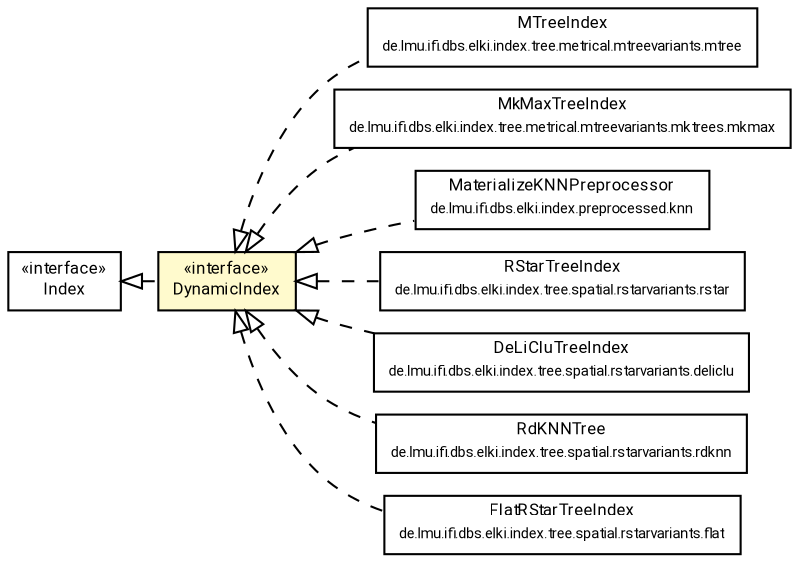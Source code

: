 #!/usr/local/bin/dot
#
# Class diagram 
# Generated by UMLGraph version R5_7_2-60-g0e99a6 (http://www.spinellis.gr/umlgraph/)
#

digraph G {
	graph [fontnames="svg"]
	edge [fontname="Roboto",fontsize=7,labelfontname="Roboto",labelfontsize=7,color="black"];
	node [fontname="Roboto",fontcolor="black",fontsize=8,shape=plaintext,margin=0,width=0,height=0];
	nodesep=0.15;
	ranksep=0.25;
	rankdir=LR;
	// de.lmu.ifi.dbs.elki.index.DynamicIndex
	c3680471 [label=<<table title="de.lmu.ifi.dbs.elki.index.DynamicIndex" border="0" cellborder="1" cellspacing="0" cellpadding="2" bgcolor="lemonChiffon" href="DynamicIndex.html" target="_parent">
		<tr><td><table border="0" cellspacing="0" cellpadding="1">
		<tr><td align="center" balign="center"> &#171;interface&#187; </td></tr>
		<tr><td align="center" balign="center"> <font face="Roboto">DynamicIndex</font> </td></tr>
		</table></td></tr>
		</table>>, URL="DynamicIndex.html"];
	// de.lmu.ifi.dbs.elki.index.Index
	c3680474 [label=<<table title="de.lmu.ifi.dbs.elki.index.Index" border="0" cellborder="1" cellspacing="0" cellpadding="2" href="Index.html" target="_parent">
		<tr><td><table border="0" cellspacing="0" cellpadding="1">
		<tr><td align="center" balign="center"> &#171;interface&#187; </td></tr>
		<tr><td align="center" balign="center"> <font face="Roboto">Index</font> </td></tr>
		</table></td></tr>
		</table>>, URL="Index.html"];
	// de.lmu.ifi.dbs.elki.index.tree.metrical.mtreevariants.mtree.MTreeIndex<O>
	c3681746 [label=<<table title="de.lmu.ifi.dbs.elki.index.tree.metrical.mtreevariants.mtree.MTreeIndex" border="0" cellborder="1" cellspacing="0" cellpadding="2" href="tree/metrical/mtreevariants/mtree/MTreeIndex.html" target="_parent">
		<tr><td><table border="0" cellspacing="0" cellpadding="1">
		<tr><td align="center" balign="center"> <font face="Roboto">MTreeIndex</font> </td></tr>
		<tr><td align="center" balign="center"> <font face="Roboto" point-size="7.0">de.lmu.ifi.dbs.elki.index.tree.metrical.mtreevariants.mtree</font> </td></tr>
		</table></td></tr>
		</table>>, URL="tree/metrical/mtreevariants/mtree/MTreeIndex.html"];
	// de.lmu.ifi.dbs.elki.index.tree.metrical.mtreevariants.mktrees.mkmax.MkMaxTreeIndex<O>
	c3681770 [label=<<table title="de.lmu.ifi.dbs.elki.index.tree.metrical.mtreevariants.mktrees.mkmax.MkMaxTreeIndex" border="0" cellborder="1" cellspacing="0" cellpadding="2" href="tree/metrical/mtreevariants/mktrees/mkmax/MkMaxTreeIndex.html" target="_parent">
		<tr><td><table border="0" cellspacing="0" cellpadding="1">
		<tr><td align="center" balign="center"> <font face="Roboto">MkMaxTreeIndex</font> </td></tr>
		<tr><td align="center" balign="center"> <font face="Roboto" point-size="7.0">de.lmu.ifi.dbs.elki.index.tree.metrical.mtreevariants.mktrees.mkmax</font> </td></tr>
		</table></td></tr>
		</table>>, URL="tree/metrical/mtreevariants/mktrees/mkmax/MkMaxTreeIndex.html"];
	// de.lmu.ifi.dbs.elki.index.preprocessed.knn.MaterializeKNNPreprocessor<O>
	c3681843 [label=<<table title="de.lmu.ifi.dbs.elki.index.preprocessed.knn.MaterializeKNNPreprocessor" border="0" cellborder="1" cellspacing="0" cellpadding="2" href="preprocessed/knn/MaterializeKNNPreprocessor.html" target="_parent">
		<tr><td><table border="0" cellspacing="0" cellpadding="1">
		<tr><td align="center" balign="center"> <font face="Roboto">MaterializeKNNPreprocessor</font> </td></tr>
		<tr><td align="center" balign="center"> <font face="Roboto" point-size="7.0">de.lmu.ifi.dbs.elki.index.preprocessed.knn</font> </td></tr>
		</table></td></tr>
		</table>>, URL="preprocessed/knn/MaterializeKNNPreprocessor.html"];
	// de.lmu.ifi.dbs.elki.index.tree.spatial.rstarvariants.rstar.RStarTreeIndex<O extends de.lmu.ifi.dbs.elki.data.NumberVector>
	c3681887 [label=<<table title="de.lmu.ifi.dbs.elki.index.tree.spatial.rstarvariants.rstar.RStarTreeIndex" border="0" cellborder="1" cellspacing="0" cellpadding="2" href="tree/spatial/rstarvariants/rstar/RStarTreeIndex.html" target="_parent">
		<tr><td><table border="0" cellspacing="0" cellpadding="1">
		<tr><td align="center" balign="center"> <font face="Roboto">RStarTreeIndex</font> </td></tr>
		<tr><td align="center" balign="center"> <font face="Roboto" point-size="7.0">de.lmu.ifi.dbs.elki.index.tree.spatial.rstarvariants.rstar</font> </td></tr>
		</table></td></tr>
		</table>>, URL="tree/spatial/rstarvariants/rstar/RStarTreeIndex.html"];
	// de.lmu.ifi.dbs.elki.index.tree.spatial.rstarvariants.deliclu.DeLiCluTreeIndex<O extends de.lmu.ifi.dbs.elki.data.NumberVector>
	c3681899 [label=<<table title="de.lmu.ifi.dbs.elki.index.tree.spatial.rstarvariants.deliclu.DeLiCluTreeIndex" border="0" cellborder="1" cellspacing="0" cellpadding="2" href="tree/spatial/rstarvariants/deliclu/DeLiCluTreeIndex.html" target="_parent">
		<tr><td><table border="0" cellspacing="0" cellpadding="1">
		<tr><td align="center" balign="center"> <font face="Roboto">DeLiCluTreeIndex</font> </td></tr>
		<tr><td align="center" balign="center"> <font face="Roboto" point-size="7.0">de.lmu.ifi.dbs.elki.index.tree.spatial.rstarvariants.deliclu</font> </td></tr>
		</table></td></tr>
		</table>>, URL="tree/spatial/rstarvariants/deliclu/DeLiCluTreeIndex.html"];
	// de.lmu.ifi.dbs.elki.index.tree.spatial.rstarvariants.rdknn.RdKNNTree<O extends de.lmu.ifi.dbs.elki.data.NumberVector>
	c3681911 [label=<<table title="de.lmu.ifi.dbs.elki.index.tree.spatial.rstarvariants.rdknn.RdKNNTree" border="0" cellborder="1" cellspacing="0" cellpadding="2" href="tree/spatial/rstarvariants/rdknn/RdKNNTree.html" target="_parent">
		<tr><td><table border="0" cellspacing="0" cellpadding="1">
		<tr><td align="center" balign="center"> <font face="Roboto">RdKNNTree</font> </td></tr>
		<tr><td align="center" balign="center"> <font face="Roboto" point-size="7.0">de.lmu.ifi.dbs.elki.index.tree.spatial.rstarvariants.rdknn</font> </td></tr>
		</table></td></tr>
		</table>>, URL="tree/spatial/rstarvariants/rdknn/RdKNNTree.html"];
	// de.lmu.ifi.dbs.elki.index.tree.spatial.rstarvariants.flat.FlatRStarTreeIndex<O extends de.lmu.ifi.dbs.elki.data.NumberVector>
	c3681920 [label=<<table title="de.lmu.ifi.dbs.elki.index.tree.spatial.rstarvariants.flat.FlatRStarTreeIndex" border="0" cellborder="1" cellspacing="0" cellpadding="2" href="tree/spatial/rstarvariants/flat/FlatRStarTreeIndex.html" target="_parent">
		<tr><td><table border="0" cellspacing="0" cellpadding="1">
		<tr><td align="center" balign="center"> <font face="Roboto">FlatRStarTreeIndex</font> </td></tr>
		<tr><td align="center" balign="center"> <font face="Roboto" point-size="7.0">de.lmu.ifi.dbs.elki.index.tree.spatial.rstarvariants.flat</font> </td></tr>
		</table></td></tr>
		</table>>, URL="tree/spatial/rstarvariants/flat/FlatRStarTreeIndex.html"];
	// de.lmu.ifi.dbs.elki.index.DynamicIndex implements de.lmu.ifi.dbs.elki.index.Index
	c3680474 -> c3680471 [arrowtail=empty,style=dashed,dir=back,weight=9];
	// de.lmu.ifi.dbs.elki.index.tree.metrical.mtreevariants.mtree.MTreeIndex<O> implements de.lmu.ifi.dbs.elki.index.DynamicIndex
	c3680471 -> c3681746 [arrowtail=empty,style=dashed,dir=back,weight=9];
	// de.lmu.ifi.dbs.elki.index.tree.metrical.mtreevariants.mktrees.mkmax.MkMaxTreeIndex<O> implements de.lmu.ifi.dbs.elki.index.DynamicIndex
	c3680471 -> c3681770 [arrowtail=empty,style=dashed,dir=back,weight=9];
	// de.lmu.ifi.dbs.elki.index.preprocessed.knn.MaterializeKNNPreprocessor<O> implements de.lmu.ifi.dbs.elki.index.DynamicIndex
	c3680471 -> c3681843 [arrowtail=empty,style=dashed,dir=back,weight=9];
	// de.lmu.ifi.dbs.elki.index.tree.spatial.rstarvariants.rstar.RStarTreeIndex<O extends de.lmu.ifi.dbs.elki.data.NumberVector> implements de.lmu.ifi.dbs.elki.index.DynamicIndex
	c3680471 -> c3681887 [arrowtail=empty,style=dashed,dir=back,weight=9];
	// de.lmu.ifi.dbs.elki.index.tree.spatial.rstarvariants.deliclu.DeLiCluTreeIndex<O extends de.lmu.ifi.dbs.elki.data.NumberVector> implements de.lmu.ifi.dbs.elki.index.DynamicIndex
	c3680471 -> c3681899 [arrowtail=empty,style=dashed,dir=back,weight=9];
	// de.lmu.ifi.dbs.elki.index.tree.spatial.rstarvariants.rdknn.RdKNNTree<O extends de.lmu.ifi.dbs.elki.data.NumberVector> implements de.lmu.ifi.dbs.elki.index.DynamicIndex
	c3680471 -> c3681911 [arrowtail=empty,style=dashed,dir=back,weight=9];
	// de.lmu.ifi.dbs.elki.index.tree.spatial.rstarvariants.flat.FlatRStarTreeIndex<O extends de.lmu.ifi.dbs.elki.data.NumberVector> implements de.lmu.ifi.dbs.elki.index.DynamicIndex
	c3680471 -> c3681920 [arrowtail=empty,style=dashed,dir=back,weight=9];
}

